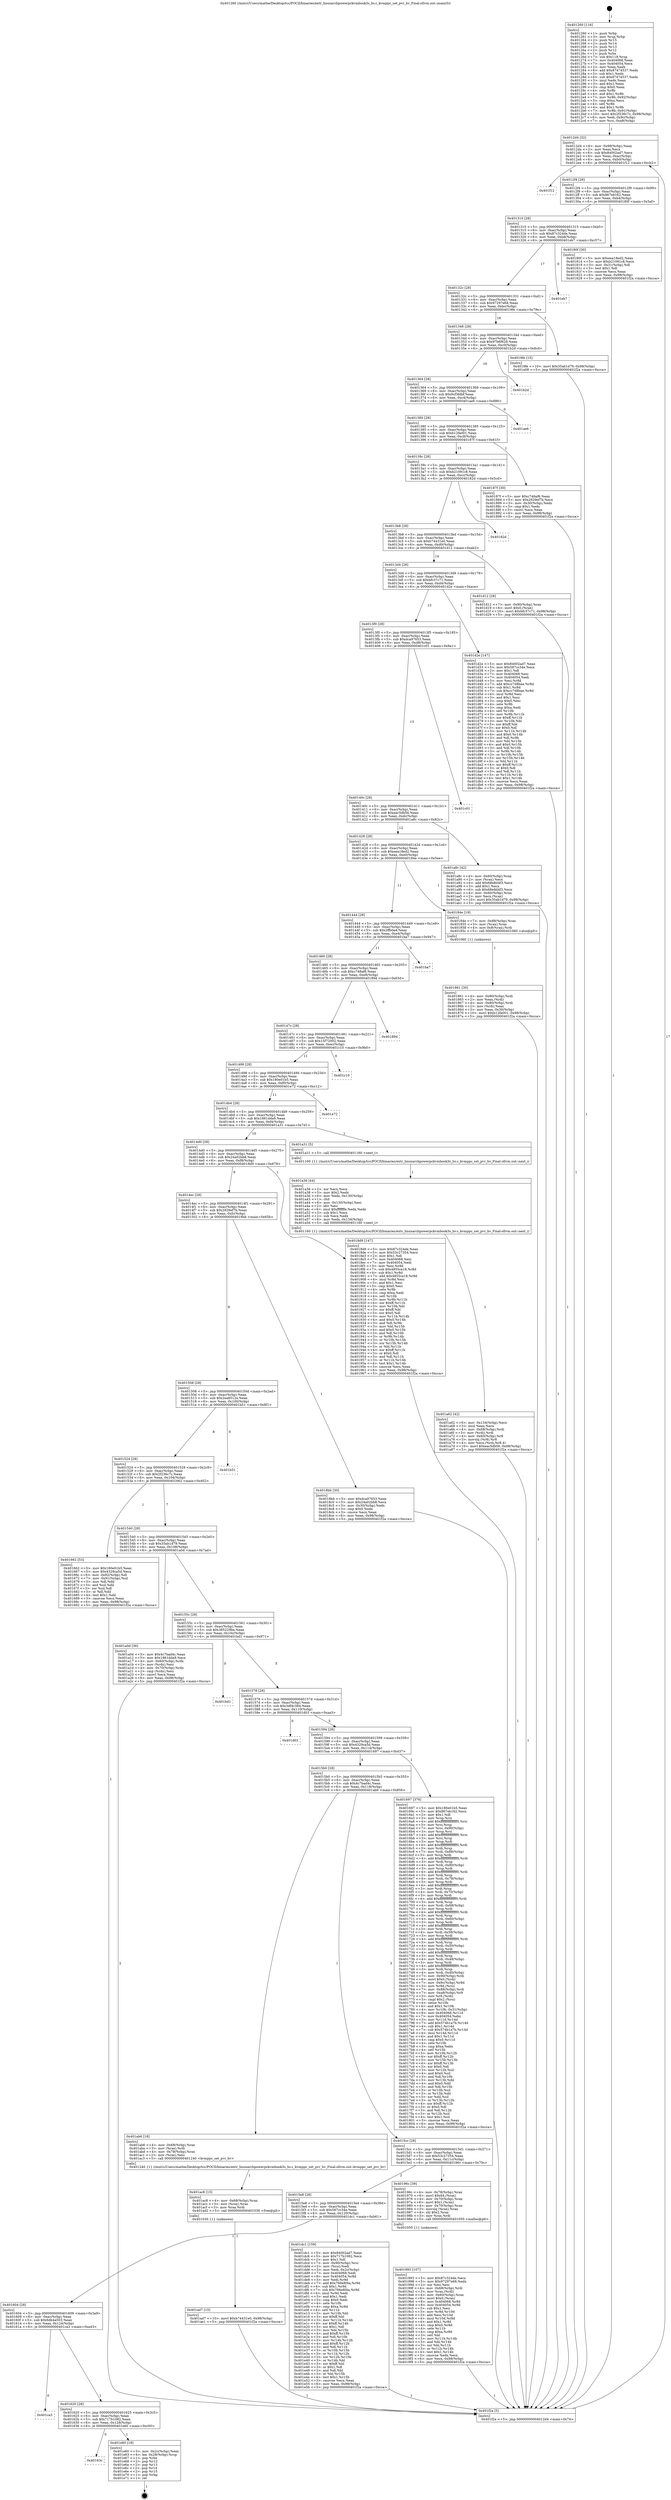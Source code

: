 digraph "0x401260" {
  label = "0x401260 (/mnt/c/Users/mathe/Desktop/tcc/POCII/binaries/extr_linuxarchpowerpckvmbook3s_hv.c_kvmppc_set_pvr_hv_Final-ollvm.out::main(0))"
  labelloc = "t"
  node[shape=record]

  Entry [label="",width=0.3,height=0.3,shape=circle,fillcolor=black,style=filled]
  "0x4012d4" [label="{
     0x4012d4 [32]\l
     | [instrs]\l
     &nbsp;&nbsp;0x4012d4 \<+6\>: mov -0x98(%rbp),%eax\l
     &nbsp;&nbsp;0x4012da \<+2\>: mov %eax,%ecx\l
     &nbsp;&nbsp;0x4012dc \<+6\>: sub $0x84002ad7,%ecx\l
     &nbsp;&nbsp;0x4012e2 \<+6\>: mov %eax,-0xac(%rbp)\l
     &nbsp;&nbsp;0x4012e8 \<+6\>: mov %ecx,-0xb0(%rbp)\l
     &nbsp;&nbsp;0x4012ee \<+6\>: je 0000000000401f12 \<main+0xcb2\>\l
  }"]
  "0x401f12" [label="{
     0x401f12\l
  }", style=dashed]
  "0x4012f4" [label="{
     0x4012f4 [28]\l
     | [instrs]\l
     &nbsp;&nbsp;0x4012f4 \<+5\>: jmp 00000000004012f9 \<main+0x99\>\l
     &nbsp;&nbsp;0x4012f9 \<+6\>: mov -0xac(%rbp),%eax\l
     &nbsp;&nbsp;0x4012ff \<+5\>: sub $0x867eb162,%eax\l
     &nbsp;&nbsp;0x401304 \<+6\>: mov %eax,-0xb4(%rbp)\l
     &nbsp;&nbsp;0x40130a \<+6\>: je 000000000040180f \<main+0x5af\>\l
  }"]
  Exit [label="",width=0.3,height=0.3,shape=circle,fillcolor=black,style=filled,peripheries=2]
  "0x40180f" [label="{
     0x40180f [30]\l
     | [instrs]\l
     &nbsp;&nbsp;0x40180f \<+5\>: mov $0xeea18ed2,%eax\l
     &nbsp;&nbsp;0x401814 \<+5\>: mov $0xb21091c8,%ecx\l
     &nbsp;&nbsp;0x401819 \<+3\>: mov -0x31(%rbp),%dl\l
     &nbsp;&nbsp;0x40181c \<+3\>: test $0x1,%dl\l
     &nbsp;&nbsp;0x40181f \<+3\>: cmovne %ecx,%eax\l
     &nbsp;&nbsp;0x401822 \<+6\>: mov %eax,-0x98(%rbp)\l
     &nbsp;&nbsp;0x401828 \<+5\>: jmp 0000000000401f2a \<main+0xcca\>\l
  }"]
  "0x401310" [label="{
     0x401310 [28]\l
     | [instrs]\l
     &nbsp;&nbsp;0x401310 \<+5\>: jmp 0000000000401315 \<main+0xb5\>\l
     &nbsp;&nbsp;0x401315 \<+6\>: mov -0xac(%rbp),%eax\l
     &nbsp;&nbsp;0x40131b \<+5\>: sub $0x87c324de,%eax\l
     &nbsp;&nbsp;0x401320 \<+6\>: mov %eax,-0xb8(%rbp)\l
     &nbsp;&nbsp;0x401326 \<+6\>: je 0000000000401eb7 \<main+0xc57\>\l
  }"]
  "0x40163c" [label="{
     0x40163c\l
  }", style=dashed]
  "0x401eb7" [label="{
     0x401eb7\l
  }", style=dashed]
  "0x40132c" [label="{
     0x40132c [28]\l
     | [instrs]\l
     &nbsp;&nbsp;0x40132c \<+5\>: jmp 0000000000401331 \<main+0xd1\>\l
     &nbsp;&nbsp;0x401331 \<+6\>: mov -0xac(%rbp),%eax\l
     &nbsp;&nbsp;0x401337 \<+5\>: sub $0x97297e68,%eax\l
     &nbsp;&nbsp;0x40133c \<+6\>: mov %eax,-0xbc(%rbp)\l
     &nbsp;&nbsp;0x401342 \<+6\>: je 00000000004019fe \<main+0x79e\>\l
  }"]
  "0x401e60" [label="{
     0x401e60 [18]\l
     | [instrs]\l
     &nbsp;&nbsp;0x401e60 \<+3\>: mov -0x2c(%rbp),%eax\l
     &nbsp;&nbsp;0x401e63 \<+4\>: lea -0x28(%rbp),%rsp\l
     &nbsp;&nbsp;0x401e67 \<+1\>: pop %rbx\l
     &nbsp;&nbsp;0x401e68 \<+2\>: pop %r12\l
     &nbsp;&nbsp;0x401e6a \<+2\>: pop %r13\l
     &nbsp;&nbsp;0x401e6c \<+2\>: pop %r14\l
     &nbsp;&nbsp;0x401e6e \<+2\>: pop %r15\l
     &nbsp;&nbsp;0x401e70 \<+1\>: pop %rbp\l
     &nbsp;&nbsp;0x401e71 \<+1\>: ret\l
  }"]
  "0x4019fe" [label="{
     0x4019fe [15]\l
     | [instrs]\l
     &nbsp;&nbsp;0x4019fe \<+10\>: movl $0x35ab1d79,-0x98(%rbp)\l
     &nbsp;&nbsp;0x401a08 \<+5\>: jmp 0000000000401f2a \<main+0xcca\>\l
  }"]
  "0x401348" [label="{
     0x401348 [28]\l
     | [instrs]\l
     &nbsp;&nbsp;0x401348 \<+5\>: jmp 000000000040134d \<main+0xed\>\l
     &nbsp;&nbsp;0x40134d \<+6\>: mov -0xac(%rbp),%eax\l
     &nbsp;&nbsp;0x401353 \<+5\>: sub $0x97b6f628,%eax\l
     &nbsp;&nbsp;0x401358 \<+6\>: mov %eax,-0xc0(%rbp)\l
     &nbsp;&nbsp;0x40135e \<+6\>: je 0000000000401b2d \<main+0x8cd\>\l
  }"]
  "0x401620" [label="{
     0x401620 [28]\l
     | [instrs]\l
     &nbsp;&nbsp;0x401620 \<+5\>: jmp 0000000000401625 \<main+0x3c5\>\l
     &nbsp;&nbsp;0x401625 \<+6\>: mov -0xac(%rbp),%eax\l
     &nbsp;&nbsp;0x40162b \<+5\>: sub $0x717b1082,%eax\l
     &nbsp;&nbsp;0x401630 \<+6\>: mov %eax,-0x128(%rbp)\l
     &nbsp;&nbsp;0x401636 \<+6\>: je 0000000000401e60 \<main+0xc00\>\l
  }"]
  "0x401b2d" [label="{
     0x401b2d\l
  }", style=dashed]
  "0x401364" [label="{
     0x401364 [28]\l
     | [instrs]\l
     &nbsp;&nbsp;0x401364 \<+5\>: jmp 0000000000401369 \<main+0x109\>\l
     &nbsp;&nbsp;0x401369 \<+6\>: mov -0xac(%rbp),%eax\l
     &nbsp;&nbsp;0x40136f \<+5\>: sub $0x9cf3fdbf,%eax\l
     &nbsp;&nbsp;0x401374 \<+6\>: mov %eax,-0xc4(%rbp)\l
     &nbsp;&nbsp;0x40137a \<+6\>: je 0000000000401ae6 \<main+0x886\>\l
  }"]
  "0x401ca3" [label="{
     0x401ca3\l
  }", style=dashed]
  "0x401ae6" [label="{
     0x401ae6\l
  }", style=dashed]
  "0x401380" [label="{
     0x401380 [28]\l
     | [instrs]\l
     &nbsp;&nbsp;0x401380 \<+5\>: jmp 0000000000401385 \<main+0x125\>\l
     &nbsp;&nbsp;0x401385 \<+6\>: mov -0xac(%rbp),%eax\l
     &nbsp;&nbsp;0x40138b \<+5\>: sub $0xb12fa001,%eax\l
     &nbsp;&nbsp;0x401390 \<+6\>: mov %eax,-0xc8(%rbp)\l
     &nbsp;&nbsp;0x401396 \<+6\>: je 000000000040187f \<main+0x61f\>\l
  }"]
  "0x401604" [label="{
     0x401604 [28]\l
     | [instrs]\l
     &nbsp;&nbsp;0x401604 \<+5\>: jmp 0000000000401609 \<main+0x3a9\>\l
     &nbsp;&nbsp;0x401609 \<+6\>: mov -0xac(%rbp),%eax\l
     &nbsp;&nbsp;0x40160f \<+5\>: sub $0x6db4a503,%eax\l
     &nbsp;&nbsp;0x401614 \<+6\>: mov %eax,-0x124(%rbp)\l
     &nbsp;&nbsp;0x40161a \<+6\>: je 0000000000401ca3 \<main+0xa43\>\l
  }"]
  "0x40187f" [label="{
     0x40187f [30]\l
     | [instrs]\l
     &nbsp;&nbsp;0x40187f \<+5\>: mov $0xc748af6,%eax\l
     &nbsp;&nbsp;0x401884 \<+5\>: mov $0x2929ef7b,%ecx\l
     &nbsp;&nbsp;0x401889 \<+3\>: mov -0x30(%rbp),%edx\l
     &nbsp;&nbsp;0x40188c \<+3\>: cmp $0x1,%edx\l
     &nbsp;&nbsp;0x40188f \<+3\>: cmovl %ecx,%eax\l
     &nbsp;&nbsp;0x401892 \<+6\>: mov %eax,-0x98(%rbp)\l
     &nbsp;&nbsp;0x401898 \<+5\>: jmp 0000000000401f2a \<main+0xcca\>\l
  }"]
  "0x40139c" [label="{
     0x40139c [28]\l
     | [instrs]\l
     &nbsp;&nbsp;0x40139c \<+5\>: jmp 00000000004013a1 \<main+0x141\>\l
     &nbsp;&nbsp;0x4013a1 \<+6\>: mov -0xac(%rbp),%eax\l
     &nbsp;&nbsp;0x4013a7 \<+5\>: sub $0xb21091c8,%eax\l
     &nbsp;&nbsp;0x4013ac \<+6\>: mov %eax,-0xcc(%rbp)\l
     &nbsp;&nbsp;0x4013b2 \<+6\>: je 000000000040182d \<main+0x5cd\>\l
  }"]
  "0x401dc1" [label="{
     0x401dc1 [159]\l
     | [instrs]\l
     &nbsp;&nbsp;0x401dc1 \<+5\>: mov $0x84002ad7,%eax\l
     &nbsp;&nbsp;0x401dc6 \<+5\>: mov $0x717b1082,%ecx\l
     &nbsp;&nbsp;0x401dcb \<+2\>: mov $0x1,%dl\l
     &nbsp;&nbsp;0x401dcd \<+7\>: mov -0x90(%rbp),%rsi\l
     &nbsp;&nbsp;0x401dd4 \<+2\>: mov (%rsi),%edi\l
     &nbsp;&nbsp;0x401dd6 \<+3\>: mov %edi,-0x2c(%rbp)\l
     &nbsp;&nbsp;0x401dd9 \<+7\>: mov 0x404068,%edi\l
     &nbsp;&nbsp;0x401de0 \<+8\>: mov 0x404054,%r8d\l
     &nbsp;&nbsp;0x401de8 \<+3\>: mov %edi,%r9d\l
     &nbsp;&nbsp;0x401deb \<+7\>: add $0x766e8f4a,%r9d\l
     &nbsp;&nbsp;0x401df2 \<+4\>: sub $0x1,%r9d\l
     &nbsp;&nbsp;0x401df6 \<+7\>: sub $0x766e8f4a,%r9d\l
     &nbsp;&nbsp;0x401dfd \<+4\>: imul %r9d,%edi\l
     &nbsp;&nbsp;0x401e01 \<+3\>: and $0x1,%edi\l
     &nbsp;&nbsp;0x401e04 \<+3\>: cmp $0x0,%edi\l
     &nbsp;&nbsp;0x401e07 \<+4\>: sete %r10b\l
     &nbsp;&nbsp;0x401e0b \<+4\>: cmp $0xa,%r8d\l
     &nbsp;&nbsp;0x401e0f \<+4\>: setl %r11b\l
     &nbsp;&nbsp;0x401e13 \<+3\>: mov %r10b,%bl\l
     &nbsp;&nbsp;0x401e16 \<+3\>: xor $0xff,%bl\l
     &nbsp;&nbsp;0x401e19 \<+3\>: mov %r11b,%r14b\l
     &nbsp;&nbsp;0x401e1c \<+4\>: xor $0xff,%r14b\l
     &nbsp;&nbsp;0x401e20 \<+3\>: xor $0x1,%dl\l
     &nbsp;&nbsp;0x401e23 \<+3\>: mov %bl,%r15b\l
     &nbsp;&nbsp;0x401e26 \<+4\>: and $0xff,%r15b\l
     &nbsp;&nbsp;0x401e2a \<+3\>: and %dl,%r10b\l
     &nbsp;&nbsp;0x401e2d \<+3\>: mov %r14b,%r12b\l
     &nbsp;&nbsp;0x401e30 \<+4\>: and $0xff,%r12b\l
     &nbsp;&nbsp;0x401e34 \<+3\>: and %dl,%r11b\l
     &nbsp;&nbsp;0x401e37 \<+3\>: or %r10b,%r15b\l
     &nbsp;&nbsp;0x401e3a \<+3\>: or %r11b,%r12b\l
     &nbsp;&nbsp;0x401e3d \<+3\>: xor %r12b,%r15b\l
     &nbsp;&nbsp;0x401e40 \<+3\>: or %r14b,%bl\l
     &nbsp;&nbsp;0x401e43 \<+3\>: xor $0xff,%bl\l
     &nbsp;&nbsp;0x401e46 \<+3\>: or $0x1,%dl\l
     &nbsp;&nbsp;0x401e49 \<+2\>: and %dl,%bl\l
     &nbsp;&nbsp;0x401e4b \<+3\>: or %bl,%r15b\l
     &nbsp;&nbsp;0x401e4e \<+4\>: test $0x1,%r15b\l
     &nbsp;&nbsp;0x401e52 \<+3\>: cmovne %ecx,%eax\l
     &nbsp;&nbsp;0x401e55 \<+6\>: mov %eax,-0x98(%rbp)\l
     &nbsp;&nbsp;0x401e5b \<+5\>: jmp 0000000000401f2a \<main+0xcca\>\l
  }"]
  "0x40182d" [label="{
     0x40182d\l
  }", style=dashed]
  "0x4013b8" [label="{
     0x4013b8 [28]\l
     | [instrs]\l
     &nbsp;&nbsp;0x4013b8 \<+5\>: jmp 00000000004013bd \<main+0x15d\>\l
     &nbsp;&nbsp;0x4013bd \<+6\>: mov -0xac(%rbp),%eax\l
     &nbsp;&nbsp;0x4013c3 \<+5\>: sub $0xb74431e0,%eax\l
     &nbsp;&nbsp;0x4013c8 \<+6\>: mov %eax,-0xd0(%rbp)\l
     &nbsp;&nbsp;0x4013ce \<+6\>: je 0000000000401d12 \<main+0xab2\>\l
  }"]
  "0x401ad7" [label="{
     0x401ad7 [15]\l
     | [instrs]\l
     &nbsp;&nbsp;0x401ad7 \<+10\>: movl $0xb74431e0,-0x98(%rbp)\l
     &nbsp;&nbsp;0x401ae1 \<+5\>: jmp 0000000000401f2a \<main+0xcca\>\l
  }"]
  "0x401d12" [label="{
     0x401d12 [28]\l
     | [instrs]\l
     &nbsp;&nbsp;0x401d12 \<+7\>: mov -0x90(%rbp),%rax\l
     &nbsp;&nbsp;0x401d19 \<+6\>: movl $0x0,(%rax)\l
     &nbsp;&nbsp;0x401d1f \<+10\>: movl $0xbfc37c71,-0x98(%rbp)\l
     &nbsp;&nbsp;0x401d29 \<+5\>: jmp 0000000000401f2a \<main+0xcca\>\l
  }"]
  "0x4013d4" [label="{
     0x4013d4 [28]\l
     | [instrs]\l
     &nbsp;&nbsp;0x4013d4 \<+5\>: jmp 00000000004013d9 \<main+0x179\>\l
     &nbsp;&nbsp;0x4013d9 \<+6\>: mov -0xac(%rbp),%eax\l
     &nbsp;&nbsp;0x4013df \<+5\>: sub $0xbfc37c71,%eax\l
     &nbsp;&nbsp;0x4013e4 \<+6\>: mov %eax,-0xd4(%rbp)\l
     &nbsp;&nbsp;0x4013ea \<+6\>: je 0000000000401d2e \<main+0xace\>\l
  }"]
  "0x401ac8" [label="{
     0x401ac8 [15]\l
     | [instrs]\l
     &nbsp;&nbsp;0x401ac8 \<+4\>: mov -0x68(%rbp),%rax\l
     &nbsp;&nbsp;0x401acc \<+3\>: mov (%rax),%rax\l
     &nbsp;&nbsp;0x401acf \<+3\>: mov %rax,%rdi\l
     &nbsp;&nbsp;0x401ad2 \<+5\>: call 0000000000401030 \<free@plt\>\l
     | [calls]\l
     &nbsp;&nbsp;0x401030 \{1\} (unknown)\l
  }"]
  "0x401d2e" [label="{
     0x401d2e [147]\l
     | [instrs]\l
     &nbsp;&nbsp;0x401d2e \<+5\>: mov $0x84002ad7,%eax\l
     &nbsp;&nbsp;0x401d33 \<+5\>: mov $0x587cc34e,%ecx\l
     &nbsp;&nbsp;0x401d38 \<+2\>: mov $0x1,%dl\l
     &nbsp;&nbsp;0x401d3a \<+7\>: mov 0x404068,%esi\l
     &nbsp;&nbsp;0x401d41 \<+7\>: mov 0x404054,%edi\l
     &nbsp;&nbsp;0x401d48 \<+3\>: mov %esi,%r8d\l
     &nbsp;&nbsp;0x401d4b \<+7\>: add $0xcc7d8bae,%r8d\l
     &nbsp;&nbsp;0x401d52 \<+4\>: sub $0x1,%r8d\l
     &nbsp;&nbsp;0x401d56 \<+7\>: sub $0xcc7d8bae,%r8d\l
     &nbsp;&nbsp;0x401d5d \<+4\>: imul %r8d,%esi\l
     &nbsp;&nbsp;0x401d61 \<+3\>: and $0x1,%esi\l
     &nbsp;&nbsp;0x401d64 \<+3\>: cmp $0x0,%esi\l
     &nbsp;&nbsp;0x401d67 \<+4\>: sete %r9b\l
     &nbsp;&nbsp;0x401d6b \<+3\>: cmp $0xa,%edi\l
     &nbsp;&nbsp;0x401d6e \<+4\>: setl %r10b\l
     &nbsp;&nbsp;0x401d72 \<+3\>: mov %r9b,%r11b\l
     &nbsp;&nbsp;0x401d75 \<+4\>: xor $0xff,%r11b\l
     &nbsp;&nbsp;0x401d79 \<+3\>: mov %r10b,%bl\l
     &nbsp;&nbsp;0x401d7c \<+3\>: xor $0xff,%bl\l
     &nbsp;&nbsp;0x401d7f \<+3\>: xor $0x0,%dl\l
     &nbsp;&nbsp;0x401d82 \<+3\>: mov %r11b,%r14b\l
     &nbsp;&nbsp;0x401d85 \<+4\>: and $0x0,%r14b\l
     &nbsp;&nbsp;0x401d89 \<+3\>: and %dl,%r9b\l
     &nbsp;&nbsp;0x401d8c \<+3\>: mov %bl,%r15b\l
     &nbsp;&nbsp;0x401d8f \<+4\>: and $0x0,%r15b\l
     &nbsp;&nbsp;0x401d93 \<+3\>: and %dl,%r10b\l
     &nbsp;&nbsp;0x401d96 \<+3\>: or %r9b,%r14b\l
     &nbsp;&nbsp;0x401d99 \<+3\>: or %r10b,%r15b\l
     &nbsp;&nbsp;0x401d9c \<+3\>: xor %r15b,%r14b\l
     &nbsp;&nbsp;0x401d9f \<+3\>: or %bl,%r11b\l
     &nbsp;&nbsp;0x401da2 \<+4\>: xor $0xff,%r11b\l
     &nbsp;&nbsp;0x401da6 \<+3\>: or $0x0,%dl\l
     &nbsp;&nbsp;0x401da9 \<+3\>: and %dl,%r11b\l
     &nbsp;&nbsp;0x401dac \<+3\>: or %r11b,%r14b\l
     &nbsp;&nbsp;0x401daf \<+4\>: test $0x1,%r14b\l
     &nbsp;&nbsp;0x401db3 \<+3\>: cmovne %ecx,%eax\l
     &nbsp;&nbsp;0x401db6 \<+6\>: mov %eax,-0x98(%rbp)\l
     &nbsp;&nbsp;0x401dbc \<+5\>: jmp 0000000000401f2a \<main+0xcca\>\l
  }"]
  "0x4013f0" [label="{
     0x4013f0 [28]\l
     | [instrs]\l
     &nbsp;&nbsp;0x4013f0 \<+5\>: jmp 00000000004013f5 \<main+0x195\>\l
     &nbsp;&nbsp;0x4013f5 \<+6\>: mov -0xac(%rbp),%eax\l
     &nbsp;&nbsp;0x4013fb \<+5\>: sub $0xdca97653,%eax\l
     &nbsp;&nbsp;0x401400 \<+6\>: mov %eax,-0xd8(%rbp)\l
     &nbsp;&nbsp;0x401406 \<+6\>: je 0000000000401c01 \<main+0x9a1\>\l
  }"]
  "0x401a62" [label="{
     0x401a62 [42]\l
     | [instrs]\l
     &nbsp;&nbsp;0x401a62 \<+6\>: mov -0x134(%rbp),%ecx\l
     &nbsp;&nbsp;0x401a68 \<+3\>: imul %eax,%ecx\l
     &nbsp;&nbsp;0x401a6b \<+4\>: mov -0x68(%rbp),%rdi\l
     &nbsp;&nbsp;0x401a6f \<+3\>: mov (%rdi),%rdi\l
     &nbsp;&nbsp;0x401a72 \<+4\>: mov -0x60(%rbp),%r8\l
     &nbsp;&nbsp;0x401a76 \<+3\>: movslq (%r8),%r8\l
     &nbsp;&nbsp;0x401a79 \<+4\>: mov %ecx,(%rdi,%r8,4)\l
     &nbsp;&nbsp;0x401a7d \<+10\>: movl $0xeac5db56,-0x98(%rbp)\l
     &nbsp;&nbsp;0x401a87 \<+5\>: jmp 0000000000401f2a \<main+0xcca\>\l
  }"]
  "0x401c01" [label="{
     0x401c01\l
  }", style=dashed]
  "0x40140c" [label="{
     0x40140c [28]\l
     | [instrs]\l
     &nbsp;&nbsp;0x40140c \<+5\>: jmp 0000000000401411 \<main+0x1b1\>\l
     &nbsp;&nbsp;0x401411 \<+6\>: mov -0xac(%rbp),%eax\l
     &nbsp;&nbsp;0x401417 \<+5\>: sub $0xeac5db56,%eax\l
     &nbsp;&nbsp;0x40141c \<+6\>: mov %eax,-0xdc(%rbp)\l
     &nbsp;&nbsp;0x401422 \<+6\>: je 0000000000401a8c \<main+0x82c\>\l
  }"]
  "0x401a36" [label="{
     0x401a36 [44]\l
     | [instrs]\l
     &nbsp;&nbsp;0x401a36 \<+2\>: xor %ecx,%ecx\l
     &nbsp;&nbsp;0x401a38 \<+5\>: mov $0x2,%edx\l
     &nbsp;&nbsp;0x401a3d \<+6\>: mov %edx,-0x130(%rbp)\l
     &nbsp;&nbsp;0x401a43 \<+1\>: cltd\l
     &nbsp;&nbsp;0x401a44 \<+6\>: mov -0x130(%rbp),%esi\l
     &nbsp;&nbsp;0x401a4a \<+2\>: idiv %esi\l
     &nbsp;&nbsp;0x401a4c \<+6\>: imul $0xfffffffe,%edx,%edx\l
     &nbsp;&nbsp;0x401a52 \<+3\>: sub $0x1,%ecx\l
     &nbsp;&nbsp;0x401a55 \<+2\>: sub %ecx,%edx\l
     &nbsp;&nbsp;0x401a57 \<+6\>: mov %edx,-0x134(%rbp)\l
     &nbsp;&nbsp;0x401a5d \<+5\>: call 0000000000401160 \<next_i\>\l
     | [calls]\l
     &nbsp;&nbsp;0x401160 \{1\} (/mnt/c/Users/mathe/Desktop/tcc/POCII/binaries/extr_linuxarchpowerpckvmbook3s_hv.c_kvmppc_set_pvr_hv_Final-ollvm.out::next_i)\l
  }"]
  "0x401a8c" [label="{
     0x401a8c [42]\l
     | [instrs]\l
     &nbsp;&nbsp;0x401a8c \<+4\>: mov -0x60(%rbp),%rax\l
     &nbsp;&nbsp;0x401a90 \<+2\>: mov (%rax),%ecx\l
     &nbsp;&nbsp;0x401a92 \<+6\>: add $0x68e8d4f3,%ecx\l
     &nbsp;&nbsp;0x401a98 \<+3\>: add $0x1,%ecx\l
     &nbsp;&nbsp;0x401a9b \<+6\>: sub $0x68e8d4f3,%ecx\l
     &nbsp;&nbsp;0x401aa1 \<+4\>: mov -0x60(%rbp),%rax\l
     &nbsp;&nbsp;0x401aa5 \<+2\>: mov %ecx,(%rax)\l
     &nbsp;&nbsp;0x401aa7 \<+10\>: movl $0x35ab1d79,-0x98(%rbp)\l
     &nbsp;&nbsp;0x401ab1 \<+5\>: jmp 0000000000401f2a \<main+0xcca\>\l
  }"]
  "0x401428" [label="{
     0x401428 [28]\l
     | [instrs]\l
     &nbsp;&nbsp;0x401428 \<+5\>: jmp 000000000040142d \<main+0x1cd\>\l
     &nbsp;&nbsp;0x40142d \<+6\>: mov -0xac(%rbp),%eax\l
     &nbsp;&nbsp;0x401433 \<+5\>: sub $0xeea18ed2,%eax\l
     &nbsp;&nbsp;0x401438 \<+6\>: mov %eax,-0xe0(%rbp)\l
     &nbsp;&nbsp;0x40143e \<+6\>: je 000000000040184e \<main+0x5ee\>\l
  }"]
  "0x401993" [label="{
     0x401993 [107]\l
     | [instrs]\l
     &nbsp;&nbsp;0x401993 \<+5\>: mov $0x87c324de,%ecx\l
     &nbsp;&nbsp;0x401998 \<+5\>: mov $0x97297e68,%edx\l
     &nbsp;&nbsp;0x40199d \<+2\>: xor %esi,%esi\l
     &nbsp;&nbsp;0x40199f \<+4\>: mov -0x68(%rbp),%rdi\l
     &nbsp;&nbsp;0x4019a3 \<+3\>: mov %rax,(%rdi)\l
     &nbsp;&nbsp;0x4019a6 \<+4\>: mov -0x60(%rbp),%rax\l
     &nbsp;&nbsp;0x4019aa \<+6\>: movl $0x0,(%rax)\l
     &nbsp;&nbsp;0x4019b0 \<+8\>: mov 0x404068,%r8d\l
     &nbsp;&nbsp;0x4019b8 \<+8\>: mov 0x404054,%r9d\l
     &nbsp;&nbsp;0x4019c0 \<+3\>: sub $0x1,%esi\l
     &nbsp;&nbsp;0x4019c3 \<+3\>: mov %r8d,%r10d\l
     &nbsp;&nbsp;0x4019c6 \<+3\>: add %esi,%r10d\l
     &nbsp;&nbsp;0x4019c9 \<+4\>: imul %r10d,%r8d\l
     &nbsp;&nbsp;0x4019cd \<+4\>: and $0x1,%r8d\l
     &nbsp;&nbsp;0x4019d1 \<+4\>: cmp $0x0,%r8d\l
     &nbsp;&nbsp;0x4019d5 \<+4\>: sete %r11b\l
     &nbsp;&nbsp;0x4019d9 \<+4\>: cmp $0xa,%r9d\l
     &nbsp;&nbsp;0x4019dd \<+3\>: setl %bl\l
     &nbsp;&nbsp;0x4019e0 \<+3\>: mov %r11b,%r14b\l
     &nbsp;&nbsp;0x4019e3 \<+3\>: and %bl,%r14b\l
     &nbsp;&nbsp;0x4019e6 \<+3\>: xor %bl,%r11b\l
     &nbsp;&nbsp;0x4019e9 \<+3\>: or %r11b,%r14b\l
     &nbsp;&nbsp;0x4019ec \<+4\>: test $0x1,%r14b\l
     &nbsp;&nbsp;0x4019f0 \<+3\>: cmovne %edx,%ecx\l
     &nbsp;&nbsp;0x4019f3 \<+6\>: mov %ecx,-0x98(%rbp)\l
     &nbsp;&nbsp;0x4019f9 \<+5\>: jmp 0000000000401f2a \<main+0xcca\>\l
  }"]
  "0x40184e" [label="{
     0x40184e [19]\l
     | [instrs]\l
     &nbsp;&nbsp;0x40184e \<+7\>: mov -0x88(%rbp),%rax\l
     &nbsp;&nbsp;0x401855 \<+3\>: mov (%rax),%rax\l
     &nbsp;&nbsp;0x401858 \<+4\>: mov 0x8(%rax),%rdi\l
     &nbsp;&nbsp;0x40185c \<+5\>: call 0000000000401060 \<atoi@plt\>\l
     | [calls]\l
     &nbsp;&nbsp;0x401060 \{1\} (unknown)\l
  }"]
  "0x401444" [label="{
     0x401444 [28]\l
     | [instrs]\l
     &nbsp;&nbsp;0x401444 \<+5\>: jmp 0000000000401449 \<main+0x1e9\>\l
     &nbsp;&nbsp;0x401449 \<+6\>: mov -0xac(%rbp),%eax\l
     &nbsp;&nbsp;0x40144f \<+5\>: sub $0x2ffb0e4,%eax\l
     &nbsp;&nbsp;0x401454 \<+6\>: mov %eax,-0xe4(%rbp)\l
     &nbsp;&nbsp;0x40145a \<+6\>: je 0000000000401ba7 \<main+0x947\>\l
  }"]
  "0x4015e8" [label="{
     0x4015e8 [28]\l
     | [instrs]\l
     &nbsp;&nbsp;0x4015e8 \<+5\>: jmp 00000000004015ed \<main+0x38d\>\l
     &nbsp;&nbsp;0x4015ed \<+6\>: mov -0xac(%rbp),%eax\l
     &nbsp;&nbsp;0x4015f3 \<+5\>: sub $0x587cc34e,%eax\l
     &nbsp;&nbsp;0x4015f8 \<+6\>: mov %eax,-0x120(%rbp)\l
     &nbsp;&nbsp;0x4015fe \<+6\>: je 0000000000401dc1 \<main+0xb61\>\l
  }"]
  "0x401ba7" [label="{
     0x401ba7\l
  }", style=dashed]
  "0x401460" [label="{
     0x401460 [28]\l
     | [instrs]\l
     &nbsp;&nbsp;0x401460 \<+5\>: jmp 0000000000401465 \<main+0x205\>\l
     &nbsp;&nbsp;0x401465 \<+6\>: mov -0xac(%rbp),%eax\l
     &nbsp;&nbsp;0x40146b \<+5\>: sub $0xc748af6,%eax\l
     &nbsp;&nbsp;0x401470 \<+6\>: mov %eax,-0xe8(%rbp)\l
     &nbsp;&nbsp;0x401476 \<+6\>: je 000000000040189d \<main+0x63d\>\l
  }"]
  "0x40196c" [label="{
     0x40196c [39]\l
     | [instrs]\l
     &nbsp;&nbsp;0x40196c \<+4\>: mov -0x78(%rbp),%rax\l
     &nbsp;&nbsp;0x401970 \<+6\>: movl $0x64,(%rax)\l
     &nbsp;&nbsp;0x401976 \<+4\>: mov -0x70(%rbp),%rax\l
     &nbsp;&nbsp;0x40197a \<+6\>: movl $0x1,(%rax)\l
     &nbsp;&nbsp;0x401980 \<+4\>: mov -0x70(%rbp),%rax\l
     &nbsp;&nbsp;0x401984 \<+3\>: movslq (%rax),%rax\l
     &nbsp;&nbsp;0x401987 \<+4\>: shl $0x2,%rax\l
     &nbsp;&nbsp;0x40198b \<+3\>: mov %rax,%rdi\l
     &nbsp;&nbsp;0x40198e \<+5\>: call 0000000000401050 \<malloc@plt\>\l
     | [calls]\l
     &nbsp;&nbsp;0x401050 \{1\} (unknown)\l
  }"]
  "0x40189d" [label="{
     0x40189d\l
  }", style=dashed]
  "0x40147c" [label="{
     0x40147c [28]\l
     | [instrs]\l
     &nbsp;&nbsp;0x40147c \<+5\>: jmp 0000000000401481 \<main+0x221\>\l
     &nbsp;&nbsp;0x401481 \<+6\>: mov -0xac(%rbp),%eax\l
     &nbsp;&nbsp;0x401487 \<+5\>: sub $0x15f72002,%eax\l
     &nbsp;&nbsp;0x40148c \<+6\>: mov %eax,-0xec(%rbp)\l
     &nbsp;&nbsp;0x401492 \<+6\>: je 0000000000401c10 \<main+0x9b0\>\l
  }"]
  "0x4015cc" [label="{
     0x4015cc [28]\l
     | [instrs]\l
     &nbsp;&nbsp;0x4015cc \<+5\>: jmp 00000000004015d1 \<main+0x371\>\l
     &nbsp;&nbsp;0x4015d1 \<+6\>: mov -0xac(%rbp),%eax\l
     &nbsp;&nbsp;0x4015d7 \<+5\>: sub $0x53c27354,%eax\l
     &nbsp;&nbsp;0x4015dc \<+6\>: mov %eax,-0x11c(%rbp)\l
     &nbsp;&nbsp;0x4015e2 \<+6\>: je 000000000040196c \<main+0x70c\>\l
  }"]
  "0x401c10" [label="{
     0x401c10\l
  }", style=dashed]
  "0x401498" [label="{
     0x401498 [28]\l
     | [instrs]\l
     &nbsp;&nbsp;0x401498 \<+5\>: jmp 000000000040149d \<main+0x23d\>\l
     &nbsp;&nbsp;0x40149d \<+6\>: mov -0xac(%rbp),%eax\l
     &nbsp;&nbsp;0x4014a3 \<+5\>: sub $0x180e01b5,%eax\l
     &nbsp;&nbsp;0x4014a8 \<+6\>: mov %eax,-0xf0(%rbp)\l
     &nbsp;&nbsp;0x4014ae \<+6\>: je 0000000000401e72 \<main+0xc12\>\l
  }"]
  "0x401ab6" [label="{
     0x401ab6 [18]\l
     | [instrs]\l
     &nbsp;&nbsp;0x401ab6 \<+4\>: mov -0x68(%rbp),%rax\l
     &nbsp;&nbsp;0x401aba \<+3\>: mov (%rax),%rdi\l
     &nbsp;&nbsp;0x401abd \<+4\>: mov -0x78(%rbp),%rax\l
     &nbsp;&nbsp;0x401ac1 \<+2\>: mov (%rax),%esi\l
     &nbsp;&nbsp;0x401ac3 \<+5\>: call 0000000000401240 \<kvmppc_set_pvr_hv\>\l
     | [calls]\l
     &nbsp;&nbsp;0x401240 \{1\} (/mnt/c/Users/mathe/Desktop/tcc/POCII/binaries/extr_linuxarchpowerpckvmbook3s_hv.c_kvmppc_set_pvr_hv_Final-ollvm.out::kvmppc_set_pvr_hv)\l
  }"]
  "0x401e72" [label="{
     0x401e72\l
  }", style=dashed]
  "0x4014b4" [label="{
     0x4014b4 [28]\l
     | [instrs]\l
     &nbsp;&nbsp;0x4014b4 \<+5\>: jmp 00000000004014b9 \<main+0x259\>\l
     &nbsp;&nbsp;0x4014b9 \<+6\>: mov -0xac(%rbp),%eax\l
     &nbsp;&nbsp;0x4014bf \<+5\>: sub $0x1861dda9,%eax\l
     &nbsp;&nbsp;0x4014c4 \<+6\>: mov %eax,-0xf4(%rbp)\l
     &nbsp;&nbsp;0x4014ca \<+6\>: je 0000000000401a31 \<main+0x7d1\>\l
  }"]
  "0x401861" [label="{
     0x401861 [30]\l
     | [instrs]\l
     &nbsp;&nbsp;0x401861 \<+4\>: mov -0x80(%rbp),%rdi\l
     &nbsp;&nbsp;0x401865 \<+2\>: mov %eax,(%rdi)\l
     &nbsp;&nbsp;0x401867 \<+4\>: mov -0x80(%rbp),%rdi\l
     &nbsp;&nbsp;0x40186b \<+2\>: mov (%rdi),%eax\l
     &nbsp;&nbsp;0x40186d \<+3\>: mov %eax,-0x30(%rbp)\l
     &nbsp;&nbsp;0x401870 \<+10\>: movl $0xb12fa001,-0x98(%rbp)\l
     &nbsp;&nbsp;0x40187a \<+5\>: jmp 0000000000401f2a \<main+0xcca\>\l
  }"]
  "0x401a31" [label="{
     0x401a31 [5]\l
     | [instrs]\l
     &nbsp;&nbsp;0x401a31 \<+5\>: call 0000000000401160 \<next_i\>\l
     | [calls]\l
     &nbsp;&nbsp;0x401160 \{1\} (/mnt/c/Users/mathe/Desktop/tcc/POCII/binaries/extr_linuxarchpowerpckvmbook3s_hv.c_kvmppc_set_pvr_hv_Final-ollvm.out::next_i)\l
  }"]
  "0x4014d0" [label="{
     0x4014d0 [28]\l
     | [instrs]\l
     &nbsp;&nbsp;0x4014d0 \<+5\>: jmp 00000000004014d5 \<main+0x275\>\l
     &nbsp;&nbsp;0x4014d5 \<+6\>: mov -0xac(%rbp),%eax\l
     &nbsp;&nbsp;0x4014db \<+5\>: sub $0x24a02bb8,%eax\l
     &nbsp;&nbsp;0x4014e0 \<+6\>: mov %eax,-0xf8(%rbp)\l
     &nbsp;&nbsp;0x4014e6 \<+6\>: je 00000000004018d9 \<main+0x679\>\l
  }"]
  "0x4015b0" [label="{
     0x4015b0 [28]\l
     | [instrs]\l
     &nbsp;&nbsp;0x4015b0 \<+5\>: jmp 00000000004015b5 \<main+0x355\>\l
     &nbsp;&nbsp;0x4015b5 \<+6\>: mov -0xac(%rbp),%eax\l
     &nbsp;&nbsp;0x4015bb \<+5\>: sub $0x4c7bad4c,%eax\l
     &nbsp;&nbsp;0x4015c0 \<+6\>: mov %eax,-0x118(%rbp)\l
     &nbsp;&nbsp;0x4015c6 \<+6\>: je 0000000000401ab6 \<main+0x856\>\l
  }"]
  "0x4018d9" [label="{
     0x4018d9 [147]\l
     | [instrs]\l
     &nbsp;&nbsp;0x4018d9 \<+5\>: mov $0x87c324de,%eax\l
     &nbsp;&nbsp;0x4018de \<+5\>: mov $0x53c27354,%ecx\l
     &nbsp;&nbsp;0x4018e3 \<+2\>: mov $0x1,%dl\l
     &nbsp;&nbsp;0x4018e5 \<+7\>: mov 0x404068,%esi\l
     &nbsp;&nbsp;0x4018ec \<+7\>: mov 0x404054,%edi\l
     &nbsp;&nbsp;0x4018f3 \<+3\>: mov %esi,%r8d\l
     &nbsp;&nbsp;0x4018f6 \<+7\>: sub $0x4855ca18,%r8d\l
     &nbsp;&nbsp;0x4018fd \<+4\>: sub $0x1,%r8d\l
     &nbsp;&nbsp;0x401901 \<+7\>: add $0x4855ca18,%r8d\l
     &nbsp;&nbsp;0x401908 \<+4\>: imul %r8d,%esi\l
     &nbsp;&nbsp;0x40190c \<+3\>: and $0x1,%esi\l
     &nbsp;&nbsp;0x40190f \<+3\>: cmp $0x0,%esi\l
     &nbsp;&nbsp;0x401912 \<+4\>: sete %r9b\l
     &nbsp;&nbsp;0x401916 \<+3\>: cmp $0xa,%edi\l
     &nbsp;&nbsp;0x401919 \<+4\>: setl %r10b\l
     &nbsp;&nbsp;0x40191d \<+3\>: mov %r9b,%r11b\l
     &nbsp;&nbsp;0x401920 \<+4\>: xor $0xff,%r11b\l
     &nbsp;&nbsp;0x401924 \<+3\>: mov %r10b,%bl\l
     &nbsp;&nbsp;0x401927 \<+3\>: xor $0xff,%bl\l
     &nbsp;&nbsp;0x40192a \<+3\>: xor $0x0,%dl\l
     &nbsp;&nbsp;0x40192d \<+3\>: mov %r11b,%r14b\l
     &nbsp;&nbsp;0x401930 \<+4\>: and $0x0,%r14b\l
     &nbsp;&nbsp;0x401934 \<+3\>: and %dl,%r9b\l
     &nbsp;&nbsp;0x401937 \<+3\>: mov %bl,%r15b\l
     &nbsp;&nbsp;0x40193a \<+4\>: and $0x0,%r15b\l
     &nbsp;&nbsp;0x40193e \<+3\>: and %dl,%r10b\l
     &nbsp;&nbsp;0x401941 \<+3\>: or %r9b,%r14b\l
     &nbsp;&nbsp;0x401944 \<+3\>: or %r10b,%r15b\l
     &nbsp;&nbsp;0x401947 \<+3\>: xor %r15b,%r14b\l
     &nbsp;&nbsp;0x40194a \<+3\>: or %bl,%r11b\l
     &nbsp;&nbsp;0x40194d \<+4\>: xor $0xff,%r11b\l
     &nbsp;&nbsp;0x401951 \<+3\>: or $0x0,%dl\l
     &nbsp;&nbsp;0x401954 \<+3\>: and %dl,%r11b\l
     &nbsp;&nbsp;0x401957 \<+3\>: or %r11b,%r14b\l
     &nbsp;&nbsp;0x40195a \<+4\>: test $0x1,%r14b\l
     &nbsp;&nbsp;0x40195e \<+3\>: cmovne %ecx,%eax\l
     &nbsp;&nbsp;0x401961 \<+6\>: mov %eax,-0x98(%rbp)\l
     &nbsp;&nbsp;0x401967 \<+5\>: jmp 0000000000401f2a \<main+0xcca\>\l
  }"]
  "0x4014ec" [label="{
     0x4014ec [28]\l
     | [instrs]\l
     &nbsp;&nbsp;0x4014ec \<+5\>: jmp 00000000004014f1 \<main+0x291\>\l
     &nbsp;&nbsp;0x4014f1 \<+6\>: mov -0xac(%rbp),%eax\l
     &nbsp;&nbsp;0x4014f7 \<+5\>: sub $0x2929ef7b,%eax\l
     &nbsp;&nbsp;0x4014fc \<+6\>: mov %eax,-0xfc(%rbp)\l
     &nbsp;&nbsp;0x401502 \<+6\>: je 00000000004018bb \<main+0x65b\>\l
  }"]
  "0x401697" [label="{
     0x401697 [376]\l
     | [instrs]\l
     &nbsp;&nbsp;0x401697 \<+5\>: mov $0x180e01b5,%eax\l
     &nbsp;&nbsp;0x40169c \<+5\>: mov $0x867eb162,%ecx\l
     &nbsp;&nbsp;0x4016a1 \<+2\>: mov $0x1,%dl\l
     &nbsp;&nbsp;0x4016a3 \<+3\>: mov %rsp,%rsi\l
     &nbsp;&nbsp;0x4016a6 \<+4\>: add $0xfffffffffffffff0,%rsi\l
     &nbsp;&nbsp;0x4016aa \<+3\>: mov %rsi,%rsp\l
     &nbsp;&nbsp;0x4016ad \<+7\>: mov %rsi,-0x90(%rbp)\l
     &nbsp;&nbsp;0x4016b4 \<+3\>: mov %rsp,%rsi\l
     &nbsp;&nbsp;0x4016b7 \<+4\>: add $0xfffffffffffffff0,%rsi\l
     &nbsp;&nbsp;0x4016bb \<+3\>: mov %rsi,%rsp\l
     &nbsp;&nbsp;0x4016be \<+3\>: mov %rsp,%rdi\l
     &nbsp;&nbsp;0x4016c1 \<+4\>: add $0xfffffffffffffff0,%rdi\l
     &nbsp;&nbsp;0x4016c5 \<+3\>: mov %rdi,%rsp\l
     &nbsp;&nbsp;0x4016c8 \<+7\>: mov %rdi,-0x88(%rbp)\l
     &nbsp;&nbsp;0x4016cf \<+3\>: mov %rsp,%rdi\l
     &nbsp;&nbsp;0x4016d2 \<+4\>: add $0xfffffffffffffff0,%rdi\l
     &nbsp;&nbsp;0x4016d6 \<+3\>: mov %rdi,%rsp\l
     &nbsp;&nbsp;0x4016d9 \<+4\>: mov %rdi,-0x80(%rbp)\l
     &nbsp;&nbsp;0x4016dd \<+3\>: mov %rsp,%rdi\l
     &nbsp;&nbsp;0x4016e0 \<+4\>: add $0xfffffffffffffff0,%rdi\l
     &nbsp;&nbsp;0x4016e4 \<+3\>: mov %rdi,%rsp\l
     &nbsp;&nbsp;0x4016e7 \<+4\>: mov %rdi,-0x78(%rbp)\l
     &nbsp;&nbsp;0x4016eb \<+3\>: mov %rsp,%rdi\l
     &nbsp;&nbsp;0x4016ee \<+4\>: add $0xfffffffffffffff0,%rdi\l
     &nbsp;&nbsp;0x4016f2 \<+3\>: mov %rdi,%rsp\l
     &nbsp;&nbsp;0x4016f5 \<+4\>: mov %rdi,-0x70(%rbp)\l
     &nbsp;&nbsp;0x4016f9 \<+3\>: mov %rsp,%rdi\l
     &nbsp;&nbsp;0x4016fc \<+4\>: add $0xfffffffffffffff0,%rdi\l
     &nbsp;&nbsp;0x401700 \<+3\>: mov %rdi,%rsp\l
     &nbsp;&nbsp;0x401703 \<+4\>: mov %rdi,-0x68(%rbp)\l
     &nbsp;&nbsp;0x401707 \<+3\>: mov %rsp,%rdi\l
     &nbsp;&nbsp;0x40170a \<+4\>: add $0xfffffffffffffff0,%rdi\l
     &nbsp;&nbsp;0x40170e \<+3\>: mov %rdi,%rsp\l
     &nbsp;&nbsp;0x401711 \<+4\>: mov %rdi,-0x60(%rbp)\l
     &nbsp;&nbsp;0x401715 \<+3\>: mov %rsp,%rdi\l
     &nbsp;&nbsp;0x401718 \<+4\>: add $0xfffffffffffffff0,%rdi\l
     &nbsp;&nbsp;0x40171c \<+3\>: mov %rdi,%rsp\l
     &nbsp;&nbsp;0x40171f \<+4\>: mov %rdi,-0x58(%rbp)\l
     &nbsp;&nbsp;0x401723 \<+3\>: mov %rsp,%rdi\l
     &nbsp;&nbsp;0x401726 \<+4\>: add $0xfffffffffffffff0,%rdi\l
     &nbsp;&nbsp;0x40172a \<+3\>: mov %rdi,%rsp\l
     &nbsp;&nbsp;0x40172d \<+4\>: mov %rdi,-0x50(%rbp)\l
     &nbsp;&nbsp;0x401731 \<+3\>: mov %rsp,%rdi\l
     &nbsp;&nbsp;0x401734 \<+4\>: add $0xfffffffffffffff0,%rdi\l
     &nbsp;&nbsp;0x401738 \<+3\>: mov %rdi,%rsp\l
     &nbsp;&nbsp;0x40173b \<+4\>: mov %rdi,-0x48(%rbp)\l
     &nbsp;&nbsp;0x40173f \<+3\>: mov %rsp,%rdi\l
     &nbsp;&nbsp;0x401742 \<+4\>: add $0xfffffffffffffff0,%rdi\l
     &nbsp;&nbsp;0x401746 \<+3\>: mov %rdi,%rsp\l
     &nbsp;&nbsp;0x401749 \<+4\>: mov %rdi,-0x40(%rbp)\l
     &nbsp;&nbsp;0x40174d \<+7\>: mov -0x90(%rbp),%rdi\l
     &nbsp;&nbsp;0x401754 \<+6\>: movl $0x0,(%rdi)\l
     &nbsp;&nbsp;0x40175a \<+7\>: mov -0x9c(%rbp),%r8d\l
     &nbsp;&nbsp;0x401761 \<+3\>: mov %r8d,(%rsi)\l
     &nbsp;&nbsp;0x401764 \<+7\>: mov -0x88(%rbp),%rdi\l
     &nbsp;&nbsp;0x40176b \<+7\>: mov -0xa8(%rbp),%r9\l
     &nbsp;&nbsp;0x401772 \<+3\>: mov %r9,(%rdi)\l
     &nbsp;&nbsp;0x401775 \<+3\>: cmpl $0x2,(%rsi)\l
     &nbsp;&nbsp;0x401778 \<+4\>: setne %r10b\l
     &nbsp;&nbsp;0x40177c \<+4\>: and $0x1,%r10b\l
     &nbsp;&nbsp;0x401780 \<+4\>: mov %r10b,-0x31(%rbp)\l
     &nbsp;&nbsp;0x401784 \<+8\>: mov 0x404068,%r11d\l
     &nbsp;&nbsp;0x40178c \<+7\>: mov 0x404054,%ebx\l
     &nbsp;&nbsp;0x401793 \<+3\>: mov %r11d,%r14d\l
     &nbsp;&nbsp;0x401796 \<+7\>: add $0x574b1a7b,%r14d\l
     &nbsp;&nbsp;0x40179d \<+4\>: sub $0x1,%r14d\l
     &nbsp;&nbsp;0x4017a1 \<+7\>: sub $0x574b1a7b,%r14d\l
     &nbsp;&nbsp;0x4017a8 \<+4\>: imul %r14d,%r11d\l
     &nbsp;&nbsp;0x4017ac \<+4\>: and $0x1,%r11d\l
     &nbsp;&nbsp;0x4017b0 \<+4\>: cmp $0x0,%r11d\l
     &nbsp;&nbsp;0x4017b4 \<+4\>: sete %r10b\l
     &nbsp;&nbsp;0x4017b8 \<+3\>: cmp $0xa,%ebx\l
     &nbsp;&nbsp;0x4017bb \<+4\>: setl %r15b\l
     &nbsp;&nbsp;0x4017bf \<+3\>: mov %r10b,%r12b\l
     &nbsp;&nbsp;0x4017c2 \<+4\>: xor $0xff,%r12b\l
     &nbsp;&nbsp;0x4017c6 \<+3\>: mov %r15b,%r13b\l
     &nbsp;&nbsp;0x4017c9 \<+4\>: xor $0xff,%r13b\l
     &nbsp;&nbsp;0x4017cd \<+3\>: xor $0x0,%dl\l
     &nbsp;&nbsp;0x4017d0 \<+3\>: mov %r12b,%sil\l
     &nbsp;&nbsp;0x4017d3 \<+4\>: and $0x0,%sil\l
     &nbsp;&nbsp;0x4017d7 \<+3\>: and %dl,%r10b\l
     &nbsp;&nbsp;0x4017da \<+3\>: mov %r13b,%dil\l
     &nbsp;&nbsp;0x4017dd \<+4\>: and $0x0,%dil\l
     &nbsp;&nbsp;0x4017e1 \<+3\>: and %dl,%r15b\l
     &nbsp;&nbsp;0x4017e4 \<+3\>: or %r10b,%sil\l
     &nbsp;&nbsp;0x4017e7 \<+3\>: or %r15b,%dil\l
     &nbsp;&nbsp;0x4017ea \<+3\>: xor %dil,%sil\l
     &nbsp;&nbsp;0x4017ed \<+3\>: or %r13b,%r12b\l
     &nbsp;&nbsp;0x4017f0 \<+4\>: xor $0xff,%r12b\l
     &nbsp;&nbsp;0x4017f4 \<+3\>: or $0x0,%dl\l
     &nbsp;&nbsp;0x4017f7 \<+3\>: and %dl,%r12b\l
     &nbsp;&nbsp;0x4017fa \<+3\>: or %r12b,%sil\l
     &nbsp;&nbsp;0x4017fd \<+4\>: test $0x1,%sil\l
     &nbsp;&nbsp;0x401801 \<+3\>: cmovne %ecx,%eax\l
     &nbsp;&nbsp;0x401804 \<+6\>: mov %eax,-0x98(%rbp)\l
     &nbsp;&nbsp;0x40180a \<+5\>: jmp 0000000000401f2a \<main+0xcca\>\l
  }"]
  "0x4018bb" [label="{
     0x4018bb [30]\l
     | [instrs]\l
     &nbsp;&nbsp;0x4018bb \<+5\>: mov $0xdca97653,%eax\l
     &nbsp;&nbsp;0x4018c0 \<+5\>: mov $0x24a02bb8,%ecx\l
     &nbsp;&nbsp;0x4018c5 \<+3\>: mov -0x30(%rbp),%edx\l
     &nbsp;&nbsp;0x4018c8 \<+3\>: cmp $0x0,%edx\l
     &nbsp;&nbsp;0x4018cb \<+3\>: cmove %ecx,%eax\l
     &nbsp;&nbsp;0x4018ce \<+6\>: mov %eax,-0x98(%rbp)\l
     &nbsp;&nbsp;0x4018d4 \<+5\>: jmp 0000000000401f2a \<main+0xcca\>\l
  }"]
  "0x401508" [label="{
     0x401508 [28]\l
     | [instrs]\l
     &nbsp;&nbsp;0x401508 \<+5\>: jmp 000000000040150d \<main+0x2ad\>\l
     &nbsp;&nbsp;0x40150d \<+6\>: mov -0xac(%rbp),%eax\l
     &nbsp;&nbsp;0x401513 \<+5\>: sub $0x2ea8512e,%eax\l
     &nbsp;&nbsp;0x401518 \<+6\>: mov %eax,-0x100(%rbp)\l
     &nbsp;&nbsp;0x40151e \<+6\>: je 0000000000401b51 \<main+0x8f1\>\l
  }"]
  "0x401594" [label="{
     0x401594 [28]\l
     | [instrs]\l
     &nbsp;&nbsp;0x401594 \<+5\>: jmp 0000000000401599 \<main+0x339\>\l
     &nbsp;&nbsp;0x401599 \<+6\>: mov -0xac(%rbp),%eax\l
     &nbsp;&nbsp;0x40159f \<+5\>: sub $0x4329ca5d,%eax\l
     &nbsp;&nbsp;0x4015a4 \<+6\>: mov %eax,-0x114(%rbp)\l
     &nbsp;&nbsp;0x4015aa \<+6\>: je 0000000000401697 \<main+0x437\>\l
  }"]
  "0x401b51" [label="{
     0x401b51\l
  }", style=dashed]
  "0x401524" [label="{
     0x401524 [28]\l
     | [instrs]\l
     &nbsp;&nbsp;0x401524 \<+5\>: jmp 0000000000401529 \<main+0x2c9\>\l
     &nbsp;&nbsp;0x401529 \<+6\>: mov -0xac(%rbp),%eax\l
     &nbsp;&nbsp;0x40152f \<+5\>: sub $0x2f236c7c,%eax\l
     &nbsp;&nbsp;0x401534 \<+6\>: mov %eax,-0x104(%rbp)\l
     &nbsp;&nbsp;0x40153a \<+6\>: je 0000000000401662 \<main+0x402\>\l
  }"]
  "0x401d03" [label="{
     0x401d03\l
  }", style=dashed]
  "0x401662" [label="{
     0x401662 [53]\l
     | [instrs]\l
     &nbsp;&nbsp;0x401662 \<+5\>: mov $0x180e01b5,%eax\l
     &nbsp;&nbsp;0x401667 \<+5\>: mov $0x4329ca5d,%ecx\l
     &nbsp;&nbsp;0x40166c \<+6\>: mov -0x92(%rbp),%dl\l
     &nbsp;&nbsp;0x401672 \<+7\>: mov -0x91(%rbp),%sil\l
     &nbsp;&nbsp;0x401679 \<+3\>: mov %dl,%dil\l
     &nbsp;&nbsp;0x40167c \<+3\>: and %sil,%dil\l
     &nbsp;&nbsp;0x40167f \<+3\>: xor %sil,%dl\l
     &nbsp;&nbsp;0x401682 \<+3\>: or %dl,%dil\l
     &nbsp;&nbsp;0x401685 \<+4\>: test $0x1,%dil\l
     &nbsp;&nbsp;0x401689 \<+3\>: cmovne %ecx,%eax\l
     &nbsp;&nbsp;0x40168c \<+6\>: mov %eax,-0x98(%rbp)\l
     &nbsp;&nbsp;0x401692 \<+5\>: jmp 0000000000401f2a \<main+0xcca\>\l
  }"]
  "0x401540" [label="{
     0x401540 [28]\l
     | [instrs]\l
     &nbsp;&nbsp;0x401540 \<+5\>: jmp 0000000000401545 \<main+0x2e5\>\l
     &nbsp;&nbsp;0x401545 \<+6\>: mov -0xac(%rbp),%eax\l
     &nbsp;&nbsp;0x40154b \<+5\>: sub $0x35ab1d79,%eax\l
     &nbsp;&nbsp;0x401550 \<+6\>: mov %eax,-0x108(%rbp)\l
     &nbsp;&nbsp;0x401556 \<+6\>: je 0000000000401a0d \<main+0x7ad\>\l
  }"]
  "0x401f2a" [label="{
     0x401f2a [5]\l
     | [instrs]\l
     &nbsp;&nbsp;0x401f2a \<+5\>: jmp 00000000004012d4 \<main+0x74\>\l
  }"]
  "0x401260" [label="{
     0x401260 [116]\l
     | [instrs]\l
     &nbsp;&nbsp;0x401260 \<+1\>: push %rbp\l
     &nbsp;&nbsp;0x401261 \<+3\>: mov %rsp,%rbp\l
     &nbsp;&nbsp;0x401264 \<+2\>: push %r15\l
     &nbsp;&nbsp;0x401266 \<+2\>: push %r14\l
     &nbsp;&nbsp;0x401268 \<+2\>: push %r13\l
     &nbsp;&nbsp;0x40126a \<+2\>: push %r12\l
     &nbsp;&nbsp;0x40126c \<+1\>: push %rbx\l
     &nbsp;&nbsp;0x40126d \<+7\>: sub $0x118,%rsp\l
     &nbsp;&nbsp;0x401274 \<+7\>: mov 0x404068,%eax\l
     &nbsp;&nbsp;0x40127b \<+7\>: mov 0x404054,%ecx\l
     &nbsp;&nbsp;0x401282 \<+2\>: mov %eax,%edx\l
     &nbsp;&nbsp;0x401284 \<+6\>: add $0x87474537,%edx\l
     &nbsp;&nbsp;0x40128a \<+3\>: sub $0x1,%edx\l
     &nbsp;&nbsp;0x40128d \<+6\>: sub $0x87474537,%edx\l
     &nbsp;&nbsp;0x401293 \<+3\>: imul %edx,%eax\l
     &nbsp;&nbsp;0x401296 \<+3\>: and $0x1,%eax\l
     &nbsp;&nbsp;0x401299 \<+3\>: cmp $0x0,%eax\l
     &nbsp;&nbsp;0x40129c \<+4\>: sete %r8b\l
     &nbsp;&nbsp;0x4012a0 \<+4\>: and $0x1,%r8b\l
     &nbsp;&nbsp;0x4012a4 \<+7\>: mov %r8b,-0x92(%rbp)\l
     &nbsp;&nbsp;0x4012ab \<+3\>: cmp $0xa,%ecx\l
     &nbsp;&nbsp;0x4012ae \<+4\>: setl %r8b\l
     &nbsp;&nbsp;0x4012b2 \<+4\>: and $0x1,%r8b\l
     &nbsp;&nbsp;0x4012b6 \<+7\>: mov %r8b,-0x91(%rbp)\l
     &nbsp;&nbsp;0x4012bd \<+10\>: movl $0x2f236c7c,-0x98(%rbp)\l
     &nbsp;&nbsp;0x4012c7 \<+6\>: mov %edi,-0x9c(%rbp)\l
     &nbsp;&nbsp;0x4012cd \<+7\>: mov %rsi,-0xa8(%rbp)\l
  }"]
  "0x401578" [label="{
     0x401578 [28]\l
     | [instrs]\l
     &nbsp;&nbsp;0x401578 \<+5\>: jmp 000000000040157d \<main+0x31d\>\l
     &nbsp;&nbsp;0x40157d \<+6\>: mov -0xac(%rbp),%eax\l
     &nbsp;&nbsp;0x401583 \<+5\>: sub $0x3df4c384,%eax\l
     &nbsp;&nbsp;0x401588 \<+6\>: mov %eax,-0x110(%rbp)\l
     &nbsp;&nbsp;0x40158e \<+6\>: je 0000000000401d03 \<main+0xaa3\>\l
  }"]
  "0x401a0d" [label="{
     0x401a0d [36]\l
     | [instrs]\l
     &nbsp;&nbsp;0x401a0d \<+5\>: mov $0x4c7bad4c,%eax\l
     &nbsp;&nbsp;0x401a12 \<+5\>: mov $0x1861dda9,%ecx\l
     &nbsp;&nbsp;0x401a17 \<+4\>: mov -0x60(%rbp),%rdx\l
     &nbsp;&nbsp;0x401a1b \<+2\>: mov (%rdx),%esi\l
     &nbsp;&nbsp;0x401a1d \<+4\>: mov -0x70(%rbp),%rdx\l
     &nbsp;&nbsp;0x401a21 \<+2\>: cmp (%rdx),%esi\l
     &nbsp;&nbsp;0x401a23 \<+3\>: cmovl %ecx,%eax\l
     &nbsp;&nbsp;0x401a26 \<+6\>: mov %eax,-0x98(%rbp)\l
     &nbsp;&nbsp;0x401a2c \<+5\>: jmp 0000000000401f2a \<main+0xcca\>\l
  }"]
  "0x40155c" [label="{
     0x40155c [28]\l
     | [instrs]\l
     &nbsp;&nbsp;0x40155c \<+5\>: jmp 0000000000401561 \<main+0x301\>\l
     &nbsp;&nbsp;0x401561 \<+6\>: mov -0xac(%rbp),%eax\l
     &nbsp;&nbsp;0x401567 \<+5\>: sub $0x385229be,%eax\l
     &nbsp;&nbsp;0x40156c \<+6\>: mov %eax,-0x10c(%rbp)\l
     &nbsp;&nbsp;0x401572 \<+6\>: je 0000000000401bd1 \<main+0x971\>\l
  }"]
  "0x401bd1" [label="{
     0x401bd1\l
  }", style=dashed]
  Entry -> "0x401260" [label=" 1"]
  "0x4012d4" -> "0x401f12" [label=" 0"]
  "0x4012d4" -> "0x4012f4" [label=" 18"]
  "0x401e60" -> Exit [label=" 1"]
  "0x4012f4" -> "0x40180f" [label=" 1"]
  "0x4012f4" -> "0x401310" [label=" 17"]
  "0x401620" -> "0x40163c" [label=" 0"]
  "0x401310" -> "0x401eb7" [label=" 0"]
  "0x401310" -> "0x40132c" [label=" 17"]
  "0x401620" -> "0x401e60" [label=" 1"]
  "0x40132c" -> "0x4019fe" [label=" 1"]
  "0x40132c" -> "0x401348" [label=" 16"]
  "0x401604" -> "0x401620" [label=" 1"]
  "0x401348" -> "0x401b2d" [label=" 0"]
  "0x401348" -> "0x401364" [label=" 16"]
  "0x401604" -> "0x401ca3" [label=" 0"]
  "0x401364" -> "0x401ae6" [label=" 0"]
  "0x401364" -> "0x401380" [label=" 16"]
  "0x401dc1" -> "0x401f2a" [label=" 1"]
  "0x401380" -> "0x40187f" [label=" 1"]
  "0x401380" -> "0x40139c" [label=" 15"]
  "0x4015e8" -> "0x401604" [label=" 1"]
  "0x40139c" -> "0x40182d" [label=" 0"]
  "0x40139c" -> "0x4013b8" [label=" 15"]
  "0x4015e8" -> "0x401dc1" [label=" 1"]
  "0x4013b8" -> "0x401d12" [label=" 1"]
  "0x4013b8" -> "0x4013d4" [label=" 14"]
  "0x401d2e" -> "0x401f2a" [label=" 1"]
  "0x4013d4" -> "0x401d2e" [label=" 1"]
  "0x4013d4" -> "0x4013f0" [label=" 13"]
  "0x401d12" -> "0x401f2a" [label=" 1"]
  "0x4013f0" -> "0x401c01" [label=" 0"]
  "0x4013f0" -> "0x40140c" [label=" 13"]
  "0x401ad7" -> "0x401f2a" [label=" 1"]
  "0x40140c" -> "0x401a8c" [label=" 1"]
  "0x40140c" -> "0x401428" [label=" 12"]
  "0x401ac8" -> "0x401ad7" [label=" 1"]
  "0x401428" -> "0x40184e" [label=" 1"]
  "0x401428" -> "0x401444" [label=" 11"]
  "0x401ab6" -> "0x401ac8" [label=" 1"]
  "0x401444" -> "0x401ba7" [label=" 0"]
  "0x401444" -> "0x401460" [label=" 11"]
  "0x401a8c" -> "0x401f2a" [label=" 1"]
  "0x401460" -> "0x40189d" [label=" 0"]
  "0x401460" -> "0x40147c" [label=" 11"]
  "0x401a62" -> "0x401f2a" [label=" 1"]
  "0x40147c" -> "0x401c10" [label=" 0"]
  "0x40147c" -> "0x401498" [label=" 11"]
  "0x401a31" -> "0x401a36" [label=" 1"]
  "0x401498" -> "0x401e72" [label=" 0"]
  "0x401498" -> "0x4014b4" [label=" 11"]
  "0x401a0d" -> "0x401f2a" [label=" 2"]
  "0x4014b4" -> "0x401a31" [label=" 1"]
  "0x4014b4" -> "0x4014d0" [label=" 10"]
  "0x401993" -> "0x401f2a" [label=" 1"]
  "0x4014d0" -> "0x4018d9" [label=" 1"]
  "0x4014d0" -> "0x4014ec" [label=" 9"]
  "0x4015cc" -> "0x4015e8" [label=" 2"]
  "0x4014ec" -> "0x4018bb" [label=" 1"]
  "0x4014ec" -> "0x401508" [label=" 8"]
  "0x4015cc" -> "0x40196c" [label=" 1"]
  "0x401508" -> "0x401b51" [label=" 0"]
  "0x401508" -> "0x401524" [label=" 8"]
  "0x4015b0" -> "0x4015cc" [label=" 3"]
  "0x401524" -> "0x401662" [label=" 1"]
  "0x401524" -> "0x401540" [label=" 7"]
  "0x401662" -> "0x401f2a" [label=" 1"]
  "0x401260" -> "0x4012d4" [label=" 1"]
  "0x401f2a" -> "0x4012d4" [label=" 17"]
  "0x4015b0" -> "0x401ab6" [label=" 1"]
  "0x401540" -> "0x401a0d" [label=" 2"]
  "0x401540" -> "0x40155c" [label=" 5"]
  "0x4018d9" -> "0x401f2a" [label=" 1"]
  "0x40155c" -> "0x401bd1" [label=" 0"]
  "0x40155c" -> "0x401578" [label=" 5"]
  "0x4019fe" -> "0x401f2a" [label=" 1"]
  "0x401578" -> "0x401d03" [label=" 0"]
  "0x401578" -> "0x401594" [label=" 5"]
  "0x401a36" -> "0x401a62" [label=" 1"]
  "0x401594" -> "0x401697" [label=" 1"]
  "0x401594" -> "0x4015b0" [label=" 4"]
  "0x40196c" -> "0x401993" [label=" 1"]
  "0x401697" -> "0x401f2a" [label=" 1"]
  "0x40180f" -> "0x401f2a" [label=" 1"]
  "0x40184e" -> "0x401861" [label=" 1"]
  "0x401861" -> "0x401f2a" [label=" 1"]
  "0x40187f" -> "0x401f2a" [label=" 1"]
  "0x4018bb" -> "0x401f2a" [label=" 1"]
}
